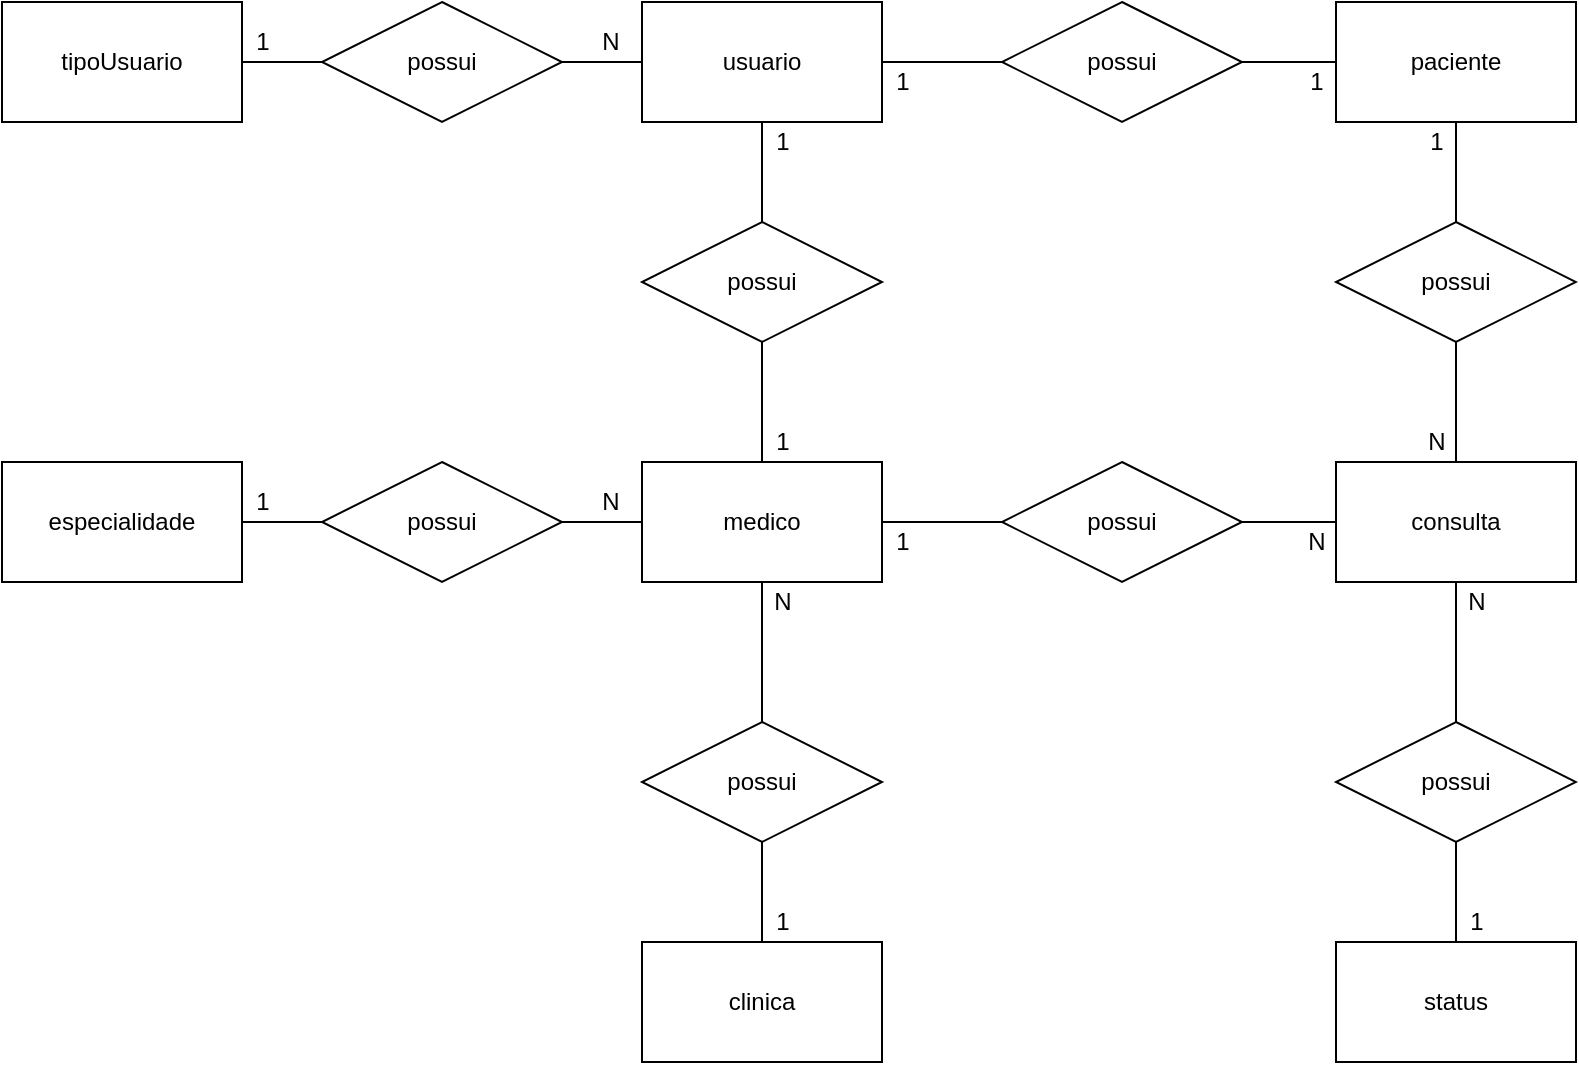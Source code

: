 <mxfile version="14.9.8" type="device" pages="2"><diagram id="Lxt0NjVx4PPxAQT_kS4Z" name="conceitual"><mxGraphModel dx="1360" dy="792" grid="1" gridSize="10" guides="1" tooltips="1" connect="1" arrows="1" fold="1" page="1" pageScale="1" pageWidth="827" pageHeight="1169" math="0" shadow="0"><root><mxCell id="0"/><mxCell id="1" parent="0"/><mxCell id="OwNdWW0qKteKwHHFeVN9-1" style="edgeStyle=orthogonalEdgeStyle;rounded=0;orthogonalLoop=1;jettySize=auto;html=1;endArrow=none;endFill=0;" parent="1" source="OwNdWW0qKteKwHHFeVN9-2" target="OwNdWW0qKteKwHHFeVN9-4" edge="1"><mxGeometry relative="1" as="geometry"/></mxCell><mxCell id="OwNdWW0qKteKwHHFeVN9-2" value="tipoUsuario" style="rounded=0;whiteSpace=wrap;html=1;" parent="1" vertex="1"><mxGeometry x="40" y="1050" width="120" height="60" as="geometry"/></mxCell><mxCell id="OwNdWW0qKteKwHHFeVN9-3" style="edgeStyle=orthogonalEdgeStyle;rounded=0;orthogonalLoop=1;jettySize=auto;html=1;endArrow=none;endFill=0;" parent="1" source="OwNdWW0qKteKwHHFeVN9-4" target="OwNdWW0qKteKwHHFeVN9-6" edge="1"><mxGeometry relative="1" as="geometry"/></mxCell><mxCell id="OwNdWW0qKteKwHHFeVN9-4" value="possui" style="shape=rhombus;perimeter=rhombusPerimeter;whiteSpace=wrap;html=1;align=center;" parent="1" vertex="1"><mxGeometry x="200" y="1050" width="120" height="60" as="geometry"/></mxCell><mxCell id="OwNdWW0qKteKwHHFeVN9-6" value="usuario" style="rounded=0;whiteSpace=wrap;html=1;" parent="1" vertex="1"><mxGeometry x="360" y="1050" width="120" height="60" as="geometry"/></mxCell><mxCell id="OwNdWW0qKteKwHHFeVN9-7" style="edgeStyle=orthogonalEdgeStyle;rounded=0;orthogonalLoop=1;jettySize=auto;html=1;endArrow=none;endFill=0;" parent="1" source="OwNdWW0qKteKwHHFeVN9-8" target="OwNdWW0qKteKwHHFeVN9-10" edge="1"><mxGeometry relative="1" as="geometry"/></mxCell><mxCell id="OwNdWW0qKteKwHHFeVN9-8" value="especialidade" style="rounded=0;whiteSpace=wrap;html=1;" parent="1" vertex="1"><mxGeometry x="40" y="1280" width="120" height="60" as="geometry"/></mxCell><mxCell id="OwNdWW0qKteKwHHFeVN9-9" style="edgeStyle=orthogonalEdgeStyle;rounded=0;orthogonalLoop=1;jettySize=auto;html=1;endArrow=none;endFill=0;" parent="1" source="OwNdWW0qKteKwHHFeVN9-10" target="OwNdWW0qKteKwHHFeVN9-13" edge="1"><mxGeometry relative="1" as="geometry"/></mxCell><mxCell id="OwNdWW0qKteKwHHFeVN9-10" value="possui" style="shape=rhombus;perimeter=rhombusPerimeter;whiteSpace=wrap;html=1;align=center;" parent="1" vertex="1"><mxGeometry x="200" y="1280" width="120" height="60" as="geometry"/></mxCell><mxCell id="OwNdWW0qKteKwHHFeVN9-11" style="edgeStyle=orthogonalEdgeStyle;rounded=0;orthogonalLoop=1;jettySize=auto;html=1;entryX=0.5;entryY=0;entryDx=0;entryDy=0;endArrow=none;endFill=0;exitX=0.5;exitY=1;exitDx=0;exitDy=0;" parent="1" source="OwNdWW0qKteKwHHFeVN9-13" target="OwNdWW0qKteKwHHFeVN9-20" edge="1"><mxGeometry relative="1" as="geometry"/></mxCell><mxCell id="OwNdWW0qKteKwHHFeVN9-13" value="medico" style="rounded=0;whiteSpace=wrap;html=1;" parent="1" vertex="1"><mxGeometry x="360" y="1280" width="120" height="60" as="geometry"/></mxCell><mxCell id="OwNdWW0qKteKwHHFeVN9-14" value="1" style="text;html=1;align=center;verticalAlign=middle;resizable=0;points=[];autosize=1;strokeColor=none;" parent="1" vertex="1"><mxGeometry x="160" y="1060" width="20" height="20" as="geometry"/></mxCell><mxCell id="OwNdWW0qKteKwHHFeVN9-15" value="N" style="text;html=1;align=center;verticalAlign=middle;resizable=0;points=[];autosize=1;strokeColor=none;" parent="1" vertex="1"><mxGeometry x="334" y="1060" width="20" height="20" as="geometry"/></mxCell><mxCell id="OwNdWW0qKteKwHHFeVN9-16" value="1" style="text;html=1;align=center;verticalAlign=middle;resizable=0;points=[];autosize=1;strokeColor=none;" parent="1" vertex="1"><mxGeometry x="160" y="1290" width="20" height="20" as="geometry"/></mxCell><mxCell id="OwNdWW0qKteKwHHFeVN9-17" value="N" style="text;html=1;align=center;verticalAlign=middle;resizable=0;points=[];autosize=1;strokeColor=none;" parent="1" vertex="1"><mxGeometry x="334" y="1290" width="20" height="20" as="geometry"/></mxCell><mxCell id="OwNdWW0qKteKwHHFeVN9-18" value="clinica" style="rounded=0;whiteSpace=wrap;html=1;" parent="1" vertex="1"><mxGeometry x="360" y="1520" width="120" height="60" as="geometry"/></mxCell><mxCell id="OwNdWW0qKteKwHHFeVN9-19" style="edgeStyle=orthogonalEdgeStyle;rounded=0;orthogonalLoop=1;jettySize=auto;html=1;endArrow=none;endFill=0;" parent="1" source="OwNdWW0qKteKwHHFeVN9-20" target="OwNdWW0qKteKwHHFeVN9-18" edge="1"><mxGeometry relative="1" as="geometry"/></mxCell><mxCell id="OwNdWW0qKteKwHHFeVN9-20" value="possui" style="shape=rhombus;perimeter=rhombusPerimeter;whiteSpace=wrap;html=1;align=center;" parent="1" vertex="1"><mxGeometry x="360" y="1410" width="120" height="60" as="geometry"/></mxCell><mxCell id="OwNdWW0qKteKwHHFeVN9-21" value="1" style="text;html=1;align=center;verticalAlign=middle;resizable=0;points=[];autosize=1;strokeColor=none;" parent="1" vertex="1"><mxGeometry x="420" y="1500" width="20" height="20" as="geometry"/></mxCell><mxCell id="OwNdWW0qKteKwHHFeVN9-22" value="N" style="text;html=1;align=center;verticalAlign=middle;resizable=0;points=[];autosize=1;strokeColor=none;" parent="1" vertex="1"><mxGeometry x="420" y="1340" width="20" height="20" as="geometry"/></mxCell><mxCell id="65DrY2SKDVw_7TaijNZf-21" style="edgeStyle=orthogonalEdgeStyle;rounded=0;orthogonalLoop=1;jettySize=auto;html=1;exitX=0.5;exitY=0;exitDx=0;exitDy=0;entryX=0.5;entryY=1;entryDx=0;entryDy=0;endArrow=none;endFill=0;" parent="1" source="OwNdWW0qKteKwHHFeVN9-25" target="65DrY2SKDVw_7TaijNZf-16" edge="1"><mxGeometry relative="1" as="geometry"/></mxCell><mxCell id="OwNdWW0qKteKwHHFeVN9-25" value="consulta" style="rounded=0;whiteSpace=wrap;html=1;" parent="1" vertex="1"><mxGeometry x="707" y="1280" width="120" height="60" as="geometry"/></mxCell><mxCell id="OwNdWW0qKteKwHHFeVN9-29" value="1" style="text;html=1;align=center;verticalAlign=middle;resizable=0;points=[];autosize=1;strokeColor=none;" parent="1" vertex="1"><mxGeometry x="480" y="1080" width="20" height="20" as="geometry"/></mxCell><mxCell id="OwNdWW0qKteKwHHFeVN9-30" value="N" style="text;html=1;align=center;verticalAlign=middle;resizable=0;points=[];autosize=1;strokeColor=none;" parent="1" vertex="1"><mxGeometry x="687" y="1310" width="20" height="20" as="geometry"/></mxCell><mxCell id="OwNdWW0qKteKwHHFeVN9-32" value="N" style="text;html=1;align=center;verticalAlign=middle;resizable=0;points=[];autosize=1;strokeColor=none;" parent="1" vertex="1"><mxGeometry x="767" y="1340" width="20" height="20" as="geometry"/></mxCell><mxCell id="OwNdWW0qKteKwHHFeVN9-33" value="status" style="rounded=0;whiteSpace=wrap;html=1;" parent="1" vertex="1"><mxGeometry x="707" y="1520" width="120" height="60" as="geometry"/></mxCell><mxCell id="65DrY2SKDVw_7TaijNZf-29" style="edgeStyle=orthogonalEdgeStyle;rounded=0;orthogonalLoop=1;jettySize=auto;html=1;exitX=0.5;exitY=0;exitDx=0;exitDy=0;endArrow=none;endFill=0;entryX=0.5;entryY=1;entryDx=0;entryDy=0;" parent="1" source="OwNdWW0qKteKwHHFeVN9-35" target="OwNdWW0qKteKwHHFeVN9-25" edge="1"><mxGeometry relative="1" as="geometry"><mxPoint x="877" y="1370" as="targetPoint"/></mxGeometry></mxCell><mxCell id="65DrY2SKDVw_7TaijNZf-30" style="edgeStyle=orthogonalEdgeStyle;rounded=0;orthogonalLoop=1;jettySize=auto;html=1;exitX=0.5;exitY=1;exitDx=0;exitDy=0;entryX=0.5;entryY=0;entryDx=0;entryDy=0;endArrow=none;endFill=0;" parent="1" source="OwNdWW0qKteKwHHFeVN9-35" target="OwNdWW0qKteKwHHFeVN9-33" edge="1"><mxGeometry relative="1" as="geometry"/></mxCell><mxCell id="OwNdWW0qKteKwHHFeVN9-35" value="possui" style="shape=rhombus;perimeter=rhombusPerimeter;whiteSpace=wrap;html=1;align=center;" parent="1" vertex="1"><mxGeometry x="707" y="1410" width="120" height="60" as="geometry"/></mxCell><mxCell id="OwNdWW0qKteKwHHFeVN9-37" value="1" style="text;html=1;align=center;verticalAlign=middle;resizable=0;points=[];autosize=1;strokeColor=none;" parent="1" vertex="1"><mxGeometry x="767" y="1500" width="20" height="20" as="geometry"/></mxCell><mxCell id="65DrY2SKDVw_7TaijNZf-2" style="edgeStyle=orthogonalEdgeStyle;rounded=0;orthogonalLoop=1;jettySize=auto;html=1;exitX=0.5;exitY=0;exitDx=0;exitDy=0;entryX=0.5;entryY=1;entryDx=0;entryDy=0;endArrow=none;endFill=0;" parent="1" source="65DrY2SKDVw_7TaijNZf-1" target="OwNdWW0qKteKwHHFeVN9-6" edge="1"><mxGeometry relative="1" as="geometry"/></mxCell><mxCell id="65DrY2SKDVw_7TaijNZf-3" style="edgeStyle=orthogonalEdgeStyle;rounded=0;orthogonalLoop=1;jettySize=auto;html=1;exitX=0.5;exitY=1;exitDx=0;exitDy=0;entryX=0.5;entryY=0;entryDx=0;entryDy=0;endArrow=none;endFill=0;" parent="1" source="65DrY2SKDVw_7TaijNZf-1" target="OwNdWW0qKteKwHHFeVN9-13" edge="1"><mxGeometry relative="1" as="geometry"/></mxCell><mxCell id="65DrY2SKDVw_7TaijNZf-1" value="possui" style="shape=rhombus;perimeter=rhombusPerimeter;whiteSpace=wrap;html=1;align=center;" parent="1" vertex="1"><mxGeometry x="360" y="1160" width="120" height="60" as="geometry"/></mxCell><mxCell id="65DrY2SKDVw_7TaijNZf-4" value="1" style="text;html=1;align=center;verticalAlign=middle;resizable=0;points=[];autosize=1;strokeColor=none;" parent="1" vertex="1"><mxGeometry x="420" y="1260" width="20" height="20" as="geometry"/></mxCell><mxCell id="65DrY2SKDVw_7TaijNZf-17" style="edgeStyle=orthogonalEdgeStyle;rounded=0;orthogonalLoop=1;jettySize=auto;html=1;exitX=0.5;exitY=1;exitDx=0;exitDy=0;entryX=0.5;entryY=0;entryDx=0;entryDy=0;endArrow=none;endFill=0;" parent="1" source="65DrY2SKDVw_7TaijNZf-5" target="65DrY2SKDVw_7TaijNZf-16" edge="1"><mxGeometry relative="1" as="geometry"/></mxCell><mxCell id="65DrY2SKDVw_7TaijNZf-5" value="paciente" style="rounded=0;whiteSpace=wrap;html=1;" parent="1" vertex="1"><mxGeometry x="707" y="1050" width="120" height="60" as="geometry"/></mxCell><mxCell id="65DrY2SKDVw_7TaijNZf-22" style="edgeStyle=orthogonalEdgeStyle;rounded=0;orthogonalLoop=1;jettySize=auto;html=1;exitX=1;exitY=0.5;exitDx=0;exitDy=0;entryX=0;entryY=0.5;entryDx=0;entryDy=0;endArrow=none;endFill=0;" parent="1" source="65DrY2SKDVw_7TaijNZf-8" target="65DrY2SKDVw_7TaijNZf-5" edge="1"><mxGeometry relative="1" as="geometry"><mxPoint x="677" y="1080" as="sourcePoint"/></mxGeometry></mxCell><mxCell id="65DrY2SKDVw_7TaijNZf-23" style="edgeStyle=orthogonalEdgeStyle;rounded=0;orthogonalLoop=1;jettySize=auto;html=1;exitX=0;exitY=0.5;exitDx=0;exitDy=0;entryX=1;entryY=0.5;entryDx=0;entryDy=0;endArrow=none;endFill=0;" parent="1" source="65DrY2SKDVw_7TaijNZf-8" target="OwNdWW0qKteKwHHFeVN9-6" edge="1"><mxGeometry relative="1" as="geometry"/></mxCell><mxCell id="65DrY2SKDVw_7TaijNZf-8" value="possui" style="shape=rhombus;perimeter=rhombusPerimeter;whiteSpace=wrap;html=1;align=center;" parent="1" vertex="1"><mxGeometry x="540" y="1050" width="120" height="60" as="geometry"/></mxCell><mxCell id="65DrY2SKDVw_7TaijNZf-14" style="edgeStyle=orthogonalEdgeStyle;rounded=0;orthogonalLoop=1;jettySize=auto;html=1;exitX=1;exitY=0.5;exitDx=0;exitDy=0;entryX=0;entryY=0.5;entryDx=0;entryDy=0;endArrow=none;endFill=0;" parent="1" source="65DrY2SKDVw_7TaijNZf-13" target="OwNdWW0qKteKwHHFeVN9-25" edge="1"><mxGeometry relative="1" as="geometry"/></mxCell><mxCell id="65DrY2SKDVw_7TaijNZf-15" style="edgeStyle=orthogonalEdgeStyle;rounded=0;orthogonalLoop=1;jettySize=auto;html=1;exitX=0;exitY=0.5;exitDx=0;exitDy=0;entryX=1;entryY=0.5;entryDx=0;entryDy=0;endArrow=none;endFill=0;" parent="1" source="65DrY2SKDVw_7TaijNZf-13" target="OwNdWW0qKteKwHHFeVN9-13" edge="1"><mxGeometry relative="1" as="geometry"/></mxCell><mxCell id="65DrY2SKDVw_7TaijNZf-13" value="possui" style="shape=rhombus;perimeter=rhombusPerimeter;whiteSpace=wrap;html=1;align=center;" parent="1" vertex="1"><mxGeometry x="540" y="1280" width="120" height="60" as="geometry"/></mxCell><mxCell id="65DrY2SKDVw_7TaijNZf-16" value="possui" style="shape=rhombus;perimeter=rhombusPerimeter;whiteSpace=wrap;html=1;align=center;" parent="1" vertex="1"><mxGeometry x="707" y="1160" width="120" height="60" as="geometry"/></mxCell><mxCell id="65DrY2SKDVw_7TaijNZf-20" value="1" style="text;html=1;align=center;verticalAlign=middle;resizable=0;points=[];autosize=1;strokeColor=none;" parent="1" vertex="1"><mxGeometry x="420" y="1110" width="20" height="20" as="geometry"/></mxCell><mxCell id="65DrY2SKDVw_7TaijNZf-25" value="1" style="text;html=1;align=center;verticalAlign=middle;resizable=0;points=[];autosize=1;strokeColor=none;" parent="1" vertex="1"><mxGeometry x="480" y="1310" width="20" height="20" as="geometry"/></mxCell><mxCell id="65DrY2SKDVw_7TaijNZf-26" value="1" style="text;html=1;align=center;verticalAlign=middle;resizable=0;points=[];autosize=1;strokeColor=none;" parent="1" vertex="1"><mxGeometry x="687" y="1080" width="20" height="20" as="geometry"/></mxCell><mxCell id="65DrY2SKDVw_7TaijNZf-27" value="1" style="text;html=1;align=center;verticalAlign=middle;resizable=0;points=[];autosize=1;strokeColor=none;" parent="1" vertex="1"><mxGeometry x="747" y="1110" width="20" height="20" as="geometry"/></mxCell><mxCell id="65DrY2SKDVw_7TaijNZf-28" value="N" style="text;html=1;align=center;verticalAlign=middle;resizable=0;points=[];autosize=1;strokeColor=none;" parent="1" vertex="1"><mxGeometry x="747" y="1260" width="20" height="20" as="geometry"/></mxCell></root></mxGraphModel></diagram><diagram id="423AJ-9ZqPnK5ItFMTNf" name="lógico"><mxGraphModel dx="1600" dy="932" grid="1" gridSize="10" guides="1" tooltips="1" connect="1" arrows="1" fold="1" page="1" pageScale="1" pageWidth="827" pageHeight="1169" math="0" shadow="0"><root><mxCell id="VZrXTaPaGVMz0OXlkZxb-0"/><mxCell id="VZrXTaPaGVMz0OXlkZxb-1" parent="VZrXTaPaGVMz0OXlkZxb-0"/><mxCell id="xFyvgb-0Ko9vymRWaTOT-13" value="tipoUsuario" style="shape=table;startSize=30;container=1;collapsible=1;childLayout=tableLayout;fixedRows=1;rowLines=0;fontStyle=1;align=center;resizeLast=1;fillColor=#6a00ff;strokeColor=#3700CC;fontColor=#ffffff;" parent="VZrXTaPaGVMz0OXlkZxb-1" vertex="1"><mxGeometry x="40" y="490" width="180" height="100" as="geometry"/></mxCell><mxCell id="xFyvgb-0Ko9vymRWaTOT-17" value="" style="shape=partialRectangle;collapsible=0;dropTarget=0;pointerEvents=0;fillColor=none;top=0;left=0;bottom=1;right=0;points=[[0,0.5],[1,0.5]];portConstraint=eastwest;" parent="xFyvgb-0Ko9vymRWaTOT-13" vertex="1"><mxGeometry y="30" width="180" height="30" as="geometry"/></mxCell><mxCell id="xFyvgb-0Ko9vymRWaTOT-18" value="PK" style="shape=partialRectangle;connectable=0;fillColor=#60a917;top=0;left=0;bottom=0;right=0;fontStyle=1;overflow=hidden;strokeColor=#2D7600;fontColor=#ffffff;" parent="xFyvgb-0Ko9vymRWaTOT-17" vertex="1"><mxGeometry width="60" height="30" as="geometry"/></mxCell><mxCell id="xFyvgb-0Ko9vymRWaTOT-19" value="idTipoUsuario" style="shape=partialRectangle;connectable=0;fillColor=none;top=0;left=0;bottom=0;right=0;align=left;spacingLeft=6;fontStyle=5;overflow=hidden;" parent="xFyvgb-0Ko9vymRWaTOT-17" vertex="1"><mxGeometry x="60" width="120" height="30" as="geometry"/></mxCell><mxCell id="xFyvgb-0Ko9vymRWaTOT-20" value="" style="shape=partialRectangle;collapsible=0;dropTarget=0;pointerEvents=0;fillColor=none;top=0;left=0;bottom=0;right=0;points=[[0,0.5],[1,0.5]];portConstraint=eastwest;" parent="xFyvgb-0Ko9vymRWaTOT-13" vertex="1"><mxGeometry y="60" width="180" height="30" as="geometry"/></mxCell><mxCell id="xFyvgb-0Ko9vymRWaTOT-21" value="" style="shape=partialRectangle;connectable=0;fillColor=none;top=0;left=0;bottom=0;right=0;editable=1;overflow=hidden;" parent="xFyvgb-0Ko9vymRWaTOT-20" vertex="1"><mxGeometry width="60" height="30" as="geometry"/></mxCell><mxCell id="xFyvgb-0Ko9vymRWaTOT-22" value="titulo" style="shape=partialRectangle;connectable=0;fillColor=none;top=0;left=0;bottom=0;right=0;align=left;spacingLeft=6;overflow=hidden;" parent="xFyvgb-0Ko9vymRWaTOT-20" vertex="1"><mxGeometry x="60" width="120" height="30" as="geometry"/></mxCell><mxCell id="edifwQnr1_wONcyW02Sf-0" value="usuario" style="shape=table;startSize=30;container=1;collapsible=1;childLayout=tableLayout;fixedRows=1;rowLines=0;fontStyle=1;align=center;resizeLast=1;fillColor=#d80073;strokeColor=#A50040;fontColor=#ffffff;" parent="VZrXTaPaGVMz0OXlkZxb-1" vertex="1"><mxGeometry x="290" y="490" width="180" height="190" as="geometry"/></mxCell><mxCell id="edifwQnr1_wONcyW02Sf-1" value="" style="shape=partialRectangle;collapsible=0;dropTarget=0;pointerEvents=0;fillColor=none;top=0;left=0;bottom=0;right=0;points=[[0,0.5],[1,0.5]];portConstraint=eastwest;" parent="edifwQnr1_wONcyW02Sf-0" vertex="1"><mxGeometry y="30" width="180" height="30" as="geometry"/></mxCell><mxCell id="edifwQnr1_wONcyW02Sf-2" value="PK" style="shape=partialRectangle;connectable=0;fillColor=#60a917;top=0;left=0;bottom=0;right=0;fontStyle=1;overflow=hidden;strokeColor=#2D7600;fontColor=#ffffff;" parent="edifwQnr1_wONcyW02Sf-1" vertex="1"><mxGeometry width="60" height="30" as="geometry"/></mxCell><mxCell id="edifwQnr1_wONcyW02Sf-3" value="idUsuario" style="shape=partialRectangle;connectable=0;fillColor=none;top=0;left=0;bottom=0;right=0;align=left;spacingLeft=6;fontStyle=5;overflow=hidden;" parent="edifwQnr1_wONcyW02Sf-1" vertex="1"><mxGeometry x="60" width="120" height="30" as="geometry"/></mxCell><mxCell id="edifwQnr1_wONcyW02Sf-7" value="" style="shape=partialRectangle;collapsible=0;dropTarget=0;pointerEvents=0;fillColor=none;top=0;left=0;bottom=1;right=0;points=[[0,0.5],[1,0.5]];portConstraint=eastwest;" parent="edifwQnr1_wONcyW02Sf-0" vertex="1"><mxGeometry y="60" width="180" height="30" as="geometry"/></mxCell><mxCell id="edifwQnr1_wONcyW02Sf-8" value="FK" style="shape=partialRectangle;connectable=0;fillColor=#f0a30a;top=0;left=0;bottom=0;right=0;fontStyle=1;overflow=hidden;strokeColor=#BD7000;fontColor=#000000;" parent="edifwQnr1_wONcyW02Sf-7" vertex="1"><mxGeometry width="60" height="30" as="geometry"/></mxCell><mxCell id="edifwQnr1_wONcyW02Sf-9" value="idTipoUsuario" style="shape=partialRectangle;connectable=0;fillColor=none;top=0;left=0;bottom=0;right=0;align=left;spacingLeft=6;fontStyle=5;overflow=hidden;" parent="edifwQnr1_wONcyW02Sf-7" vertex="1"><mxGeometry x="60" width="120" height="30" as="geometry"/></mxCell><mxCell id="edifwQnr1_wONcyW02Sf-10" value="" style="shape=partialRectangle;collapsible=0;dropTarget=0;pointerEvents=0;fillColor=none;top=0;left=0;bottom=0;right=0;points=[[0,0.5],[1,0.5]];portConstraint=eastwest;" parent="edifwQnr1_wONcyW02Sf-0" vertex="1"><mxGeometry y="90" width="180" height="30" as="geometry"/></mxCell><mxCell id="edifwQnr1_wONcyW02Sf-11" value="" style="shape=partialRectangle;connectable=0;fillColor=none;top=0;left=0;bottom=0;right=0;editable=1;overflow=hidden;" parent="edifwQnr1_wONcyW02Sf-10" vertex="1"><mxGeometry width="60" height="30" as="geometry"/></mxCell><mxCell id="edifwQnr1_wONcyW02Sf-12" value="nome" style="shape=partialRectangle;connectable=0;fillColor=none;top=0;left=0;bottom=0;right=0;align=left;spacingLeft=6;overflow=hidden;" parent="edifwQnr1_wONcyW02Sf-10" vertex="1"><mxGeometry x="60" width="120" height="30" as="geometry"/></mxCell><mxCell id="edifwQnr1_wONcyW02Sf-13" value="" style="shape=partialRectangle;collapsible=0;dropTarget=0;pointerEvents=0;fillColor=none;top=0;left=0;bottom=0;right=0;points=[[0,0.5],[1,0.5]];portConstraint=eastwest;" parent="edifwQnr1_wONcyW02Sf-0" vertex="1"><mxGeometry y="120" width="180" height="30" as="geometry"/></mxCell><mxCell id="edifwQnr1_wONcyW02Sf-14" value="" style="shape=partialRectangle;connectable=0;fillColor=none;top=0;left=0;bottom=0;right=0;editable=1;overflow=hidden;" parent="edifwQnr1_wONcyW02Sf-13" vertex="1"><mxGeometry width="60" height="30" as="geometry"/></mxCell><mxCell id="edifwQnr1_wONcyW02Sf-15" value="email" style="shape=partialRectangle;connectable=0;fillColor=none;top=0;left=0;bottom=0;right=0;align=left;spacingLeft=6;overflow=hidden;" parent="edifwQnr1_wONcyW02Sf-13" vertex="1"><mxGeometry x="60" width="120" height="30" as="geometry"/></mxCell><mxCell id="edifwQnr1_wONcyW02Sf-16" value="" style="shape=partialRectangle;collapsible=0;dropTarget=0;pointerEvents=0;fillColor=none;top=0;left=0;bottom=0;right=0;points=[[0,0.5],[1,0.5]];portConstraint=eastwest;" parent="edifwQnr1_wONcyW02Sf-0" vertex="1"><mxGeometry y="150" width="180" height="30" as="geometry"/></mxCell><mxCell id="edifwQnr1_wONcyW02Sf-17" value="" style="shape=partialRectangle;connectable=0;fillColor=none;top=0;left=0;bottom=0;right=0;editable=1;overflow=hidden;" parent="edifwQnr1_wONcyW02Sf-16" vertex="1"><mxGeometry width="60" height="30" as="geometry"/></mxCell><mxCell id="edifwQnr1_wONcyW02Sf-18" value="senha" style="shape=partialRectangle;connectable=0;fillColor=none;top=0;left=0;bottom=0;right=0;align=left;spacingLeft=6;overflow=hidden;" parent="edifwQnr1_wONcyW02Sf-16" vertex="1"><mxGeometry x="60" width="120" height="30" as="geometry"/></mxCell><mxCell id="edifwQnr1_wONcyW02Sf-22" value="especialidade" style="shape=table;startSize=30;container=1;collapsible=1;childLayout=tableLayout;fixedRows=1;rowLines=0;fontStyle=1;align=center;resizeLast=1;fillColor=#6a00ff;strokeColor=#3700CC;fontColor=#ffffff;" parent="VZrXTaPaGVMz0OXlkZxb-1" vertex="1"><mxGeometry x="290" y="40" width="180" height="100" as="geometry"/></mxCell><mxCell id="edifwQnr1_wONcyW02Sf-23" value="" style="shape=partialRectangle;collapsible=0;dropTarget=0;pointerEvents=0;fillColor=none;top=0;left=0;bottom=1;right=0;points=[[0,0.5],[1,0.5]];portConstraint=eastwest;" parent="edifwQnr1_wONcyW02Sf-22" vertex="1"><mxGeometry y="30" width="180" height="30" as="geometry"/></mxCell><mxCell id="edifwQnr1_wONcyW02Sf-24" value="PK" style="shape=partialRectangle;connectable=0;fillColor=#60a917;top=0;left=0;bottom=0;right=0;fontStyle=1;overflow=hidden;strokeColor=#2D7600;fontColor=#ffffff;" parent="edifwQnr1_wONcyW02Sf-23" vertex="1"><mxGeometry width="60" height="30" as="geometry"/></mxCell><mxCell id="edifwQnr1_wONcyW02Sf-25" value="idEspecialidade" style="shape=partialRectangle;connectable=0;fillColor=none;top=0;left=0;bottom=0;right=0;align=left;spacingLeft=6;fontStyle=5;overflow=hidden;" parent="edifwQnr1_wONcyW02Sf-23" vertex="1"><mxGeometry x="60" width="120" height="30" as="geometry"/></mxCell><mxCell id="edifwQnr1_wONcyW02Sf-26" value="" style="shape=partialRectangle;collapsible=0;dropTarget=0;pointerEvents=0;fillColor=none;top=0;left=0;bottom=0;right=0;points=[[0,0.5],[1,0.5]];portConstraint=eastwest;" parent="edifwQnr1_wONcyW02Sf-22" vertex="1"><mxGeometry y="60" width="180" height="30" as="geometry"/></mxCell><mxCell id="edifwQnr1_wONcyW02Sf-27" value="" style="shape=partialRectangle;connectable=0;fillColor=none;top=0;left=0;bottom=0;right=0;editable=1;overflow=hidden;" parent="edifwQnr1_wONcyW02Sf-26" vertex="1"><mxGeometry width="60" height="30" as="geometry"/></mxCell><mxCell id="edifwQnr1_wONcyW02Sf-28" value="nome" style="shape=partialRectangle;connectable=0;fillColor=none;top=0;left=0;bottom=0;right=0;align=left;spacingLeft=6;overflow=hidden;" parent="edifwQnr1_wONcyW02Sf-26" vertex="1"><mxGeometry x="60" width="120" height="30" as="geometry"/></mxCell><mxCell id="edifwQnr1_wONcyW02Sf-29" value="clinica" style="shape=table;startSize=30;container=1;collapsible=1;childLayout=tableLayout;fixedRows=1;rowLines=0;fontStyle=1;align=center;resizeLast=1;fillColor=#6a00ff;strokeColor=#3700CC;fontColor=#ffffff;" parent="VZrXTaPaGVMz0OXlkZxb-1" vertex="1"><mxGeometry x="290" y="215" width="180" height="220" as="geometry"/></mxCell><mxCell id="edifwQnr1_wONcyW02Sf-30" value="" style="shape=partialRectangle;collapsible=0;dropTarget=0;pointerEvents=0;fillColor=none;top=0;left=0;bottom=1;right=0;points=[[0,0.5],[1,0.5]];portConstraint=eastwest;" parent="edifwQnr1_wONcyW02Sf-29" vertex="1"><mxGeometry y="30" width="180" height="30" as="geometry"/></mxCell><mxCell id="edifwQnr1_wONcyW02Sf-31" value="PK" style="shape=partialRectangle;connectable=0;fillColor=#60a917;top=0;left=0;bottom=0;right=0;fontStyle=1;overflow=hidden;strokeColor=#2D7600;fontColor=#ffffff;" parent="edifwQnr1_wONcyW02Sf-30" vertex="1"><mxGeometry width="60" height="30" as="geometry"/></mxCell><mxCell id="edifwQnr1_wONcyW02Sf-32" value="idClinica" style="shape=partialRectangle;connectable=0;fillColor=none;top=0;left=0;bottom=0;right=0;align=left;spacingLeft=6;fontStyle=5;overflow=hidden;" parent="edifwQnr1_wONcyW02Sf-30" vertex="1"><mxGeometry x="60" width="120" height="30" as="geometry"/></mxCell><mxCell id="edifwQnr1_wONcyW02Sf-33" value="" style="shape=partialRectangle;collapsible=0;dropTarget=0;pointerEvents=0;fillColor=none;top=0;left=0;bottom=0;right=0;points=[[0,0.5],[1,0.5]];portConstraint=eastwest;" parent="edifwQnr1_wONcyW02Sf-29" vertex="1"><mxGeometry y="60" width="180" height="30" as="geometry"/></mxCell><mxCell id="edifwQnr1_wONcyW02Sf-34" value="" style="shape=partialRectangle;connectable=0;fillColor=none;top=0;left=0;bottom=0;right=0;editable=1;overflow=hidden;" parent="edifwQnr1_wONcyW02Sf-33" vertex="1"><mxGeometry width="60" height="30" as="geometry"/></mxCell><mxCell id="edifwQnr1_wONcyW02Sf-35" value="nomeFantasia" style="shape=partialRectangle;connectable=0;fillColor=none;top=0;left=0;bottom=0;right=0;align=left;spacingLeft=6;overflow=hidden;" parent="edifwQnr1_wONcyW02Sf-33" vertex="1"><mxGeometry x="60" width="120" height="30" as="geometry"/></mxCell><mxCell id="To58ahMZVCn-xA5OfOb6-0" value="" style="shape=partialRectangle;collapsible=0;dropTarget=0;pointerEvents=0;fillColor=none;top=0;left=0;bottom=0;right=0;points=[[0,0.5],[1,0.5]];portConstraint=eastwest;" vertex="1" parent="edifwQnr1_wONcyW02Sf-29"><mxGeometry y="90" width="180" height="30" as="geometry"/></mxCell><mxCell id="To58ahMZVCn-xA5OfOb6-1" value="" style="shape=partialRectangle;connectable=0;fillColor=none;top=0;left=0;bottom=0;right=0;editable=1;overflow=hidden;" vertex="1" parent="To58ahMZVCn-xA5OfOb6-0"><mxGeometry width="60" height="30" as="geometry"/></mxCell><mxCell id="To58ahMZVCn-xA5OfOb6-2" value="cnpj" style="shape=partialRectangle;connectable=0;fillColor=none;top=0;left=0;bottom=0;right=0;align=left;spacingLeft=6;overflow=hidden;" vertex="1" parent="To58ahMZVCn-xA5OfOb6-0"><mxGeometry x="60" width="120" height="30" as="geometry"/></mxCell><mxCell id="edifwQnr1_wONcyW02Sf-36" value="" style="shape=partialRectangle;collapsible=0;dropTarget=0;pointerEvents=0;fillColor=none;top=0;left=0;bottom=0;right=0;points=[[0,0.5],[1,0.5]];portConstraint=eastwest;" parent="edifwQnr1_wONcyW02Sf-29" vertex="1"><mxGeometry y="120" width="180" height="30" as="geometry"/></mxCell><mxCell id="edifwQnr1_wONcyW02Sf-37" value="" style="shape=partialRectangle;connectable=0;fillColor=none;top=0;left=0;bottom=0;right=0;editable=1;overflow=hidden;" parent="edifwQnr1_wONcyW02Sf-36" vertex="1"><mxGeometry width="60" height="30" as="geometry"/></mxCell><mxCell id="edifwQnr1_wONcyW02Sf-38" value="razaoSocial" style="shape=partialRectangle;connectable=0;fillColor=none;top=0;left=0;bottom=0;right=0;align=left;spacingLeft=6;overflow=hidden;" parent="edifwQnr1_wONcyW02Sf-36" vertex="1"><mxGeometry x="60" width="120" height="30" as="geometry"/></mxCell><mxCell id="edifwQnr1_wONcyW02Sf-39" value="" style="shape=partialRectangle;collapsible=0;dropTarget=0;pointerEvents=0;fillColor=none;top=0;left=0;bottom=0;right=0;points=[[0,0.5],[1,0.5]];portConstraint=eastwest;" parent="edifwQnr1_wONcyW02Sf-29" vertex="1"><mxGeometry y="150" width="180" height="30" as="geometry"/></mxCell><mxCell id="edifwQnr1_wONcyW02Sf-40" value="" style="shape=partialRectangle;connectable=0;fillColor=none;top=0;left=0;bottom=0;right=0;editable=1;overflow=hidden;" parent="edifwQnr1_wONcyW02Sf-39" vertex="1"><mxGeometry width="60" height="30" as="geometry"/></mxCell><mxCell id="edifwQnr1_wONcyW02Sf-41" value="endereco" style="shape=partialRectangle;connectable=0;fillColor=none;top=0;left=0;bottom=0;right=0;align=left;spacingLeft=6;overflow=hidden;" parent="edifwQnr1_wONcyW02Sf-39" vertex="1"><mxGeometry x="60" width="120" height="30" as="geometry"/></mxCell><mxCell id="edifwQnr1_wONcyW02Sf-42" value="" style="shape=partialRectangle;collapsible=0;dropTarget=0;pointerEvents=0;fillColor=none;top=0;left=0;bottom=0;right=0;points=[[0,0.5],[1,0.5]];portConstraint=eastwest;" parent="edifwQnr1_wONcyW02Sf-29" vertex="1"><mxGeometry y="180" width="180" height="30" as="geometry"/></mxCell><mxCell id="edifwQnr1_wONcyW02Sf-43" value="" style="shape=partialRectangle;connectable=0;fillColor=none;top=0;left=0;bottom=0;right=0;editable=1;overflow=hidden;" parent="edifwQnr1_wONcyW02Sf-42" vertex="1"><mxGeometry width="60" height="30" as="geometry"/></mxCell><mxCell id="edifwQnr1_wONcyW02Sf-44" value="telefone" style="shape=partialRectangle;connectable=0;fillColor=none;top=0;left=0;bottom=0;right=0;align=left;spacingLeft=6;overflow=hidden;" parent="edifwQnr1_wONcyW02Sf-42" vertex="1"><mxGeometry x="60" width="120" height="30" as="geometry"/></mxCell><mxCell id="edifwQnr1_wONcyW02Sf-51" value="status" style="shape=table;startSize=30;container=1;collapsible=1;childLayout=tableLayout;fixedRows=1;rowLines=0;fontStyle=1;align=center;resizeLast=1;fillColor=#6a00ff;strokeColor=#3700CC;fontColor=#ffffff;" parent="VZrXTaPaGVMz0OXlkZxb-1" vertex="1"><mxGeometry x="850" y="490" width="180" height="100" as="geometry"/></mxCell><mxCell id="edifwQnr1_wONcyW02Sf-52" value="" style="shape=partialRectangle;collapsible=0;dropTarget=0;pointerEvents=0;fillColor=none;top=0;left=0;bottom=1;right=0;points=[[0,0.5],[1,0.5]];portConstraint=eastwest;" parent="edifwQnr1_wONcyW02Sf-51" vertex="1"><mxGeometry y="30" width="180" height="30" as="geometry"/></mxCell><mxCell id="edifwQnr1_wONcyW02Sf-53" value="PK" style="shape=partialRectangle;connectable=0;fillColor=#60a917;top=0;left=0;bottom=0;right=0;fontStyle=1;overflow=hidden;strokeColor=#2D7600;fontColor=#ffffff;" parent="edifwQnr1_wONcyW02Sf-52" vertex="1"><mxGeometry width="60" height="30" as="geometry"/></mxCell><mxCell id="edifwQnr1_wONcyW02Sf-54" value="idStatus" style="shape=partialRectangle;connectable=0;fillColor=none;top=0;left=0;bottom=0;right=0;align=left;spacingLeft=6;fontStyle=5;overflow=hidden;" parent="edifwQnr1_wONcyW02Sf-52" vertex="1"><mxGeometry x="60" width="120" height="30" as="geometry"/></mxCell><mxCell id="edifwQnr1_wONcyW02Sf-55" value="" style="shape=partialRectangle;collapsible=0;dropTarget=0;pointerEvents=0;fillColor=none;top=0;left=0;bottom=0;right=0;points=[[0,0.5],[1,0.5]];portConstraint=eastwest;" parent="edifwQnr1_wONcyW02Sf-51" vertex="1"><mxGeometry y="60" width="180" height="30" as="geometry"/></mxCell><mxCell id="edifwQnr1_wONcyW02Sf-56" value="" style="shape=partialRectangle;connectable=0;fillColor=none;top=0;left=0;bottom=0;right=0;editable=1;overflow=hidden;" parent="edifwQnr1_wONcyW02Sf-55" vertex="1"><mxGeometry width="60" height="30" as="geometry"/></mxCell><mxCell id="edifwQnr1_wONcyW02Sf-57" value="titulo" style="shape=partialRectangle;connectable=0;fillColor=none;top=0;left=0;bottom=0;right=0;align=left;spacingLeft=6;overflow=hidden;" parent="edifwQnr1_wONcyW02Sf-55" vertex="1"><mxGeometry x="60" width="120" height="30" as="geometry"/></mxCell><mxCell id="edifwQnr1_wONcyW02Sf-58" value="consulta" style="shape=table;startSize=40;container=1;collapsible=1;childLayout=tableLayout;fixedRows=1;rowLines=0;fontStyle=1;align=center;resizeLast=1;fillColor=#1ba1e2;strokeColor=#006EAF;fontColor=#ffffff;" parent="VZrXTaPaGVMz0OXlkZxb-1" vertex="1"><mxGeometry x="850" y="200" width="180" height="220" as="geometry"/></mxCell><mxCell id="edifwQnr1_wONcyW02Sf-59" value="" style="shape=partialRectangle;collapsible=0;dropTarget=0;pointerEvents=0;fillColor=none;top=0;left=0;bottom=0;right=0;points=[[0,0.5],[1,0.5]];portConstraint=eastwest;" parent="edifwQnr1_wONcyW02Sf-58" vertex="1"><mxGeometry y="40" width="180" height="30" as="geometry"/></mxCell><mxCell id="edifwQnr1_wONcyW02Sf-60" value="PK" style="shape=partialRectangle;connectable=0;fillColor=#60a917;top=0;left=0;bottom=0;right=0;fontStyle=1;overflow=hidden;strokeColor=#2D7600;fontColor=#ffffff;" parent="edifwQnr1_wONcyW02Sf-59" vertex="1"><mxGeometry width="60" height="30" as="geometry"/></mxCell><mxCell id="edifwQnr1_wONcyW02Sf-61" value="idConsulta" style="shape=partialRectangle;connectable=0;fillColor=none;top=0;left=0;bottom=0;right=0;align=left;spacingLeft=6;fontStyle=5;overflow=hidden;" parent="edifwQnr1_wONcyW02Sf-59" vertex="1"><mxGeometry x="60" width="120" height="30" as="geometry"/></mxCell><mxCell id="edifwQnr1_wONcyW02Sf-62" value="" style="shape=partialRectangle;collapsible=0;dropTarget=0;pointerEvents=0;fillColor=none;top=0;left=0;bottom=0;right=0;points=[[0,0.5],[1,0.5]];portConstraint=eastwest;" parent="edifwQnr1_wONcyW02Sf-58" vertex="1"><mxGeometry y="70" width="180" height="30" as="geometry"/></mxCell><mxCell id="edifwQnr1_wONcyW02Sf-63" value="FK" style="shape=partialRectangle;connectable=0;fillColor=#f0a30a;top=0;left=0;bottom=0;right=0;fontStyle=1;overflow=hidden;strokeColor=#BD7000;fontColor=#000000;" parent="edifwQnr1_wONcyW02Sf-62" vertex="1"><mxGeometry width="60" height="30" as="geometry"/></mxCell><mxCell id="edifwQnr1_wONcyW02Sf-64" value="idMedico" style="shape=partialRectangle;connectable=0;fillColor=none;top=0;left=0;bottom=0;right=0;align=left;spacingLeft=6;fontStyle=5;overflow=hidden;" parent="edifwQnr1_wONcyW02Sf-62" vertex="1"><mxGeometry x="60" width="120" height="30" as="geometry"/></mxCell><mxCell id="edifwQnr1_wONcyW02Sf-166" value="" style="shape=partialRectangle;collapsible=0;dropTarget=0;pointerEvents=0;fillColor=none;top=0;left=0;bottom=0;right=0;points=[[0,0.5],[1,0.5]];portConstraint=eastwest;" parent="edifwQnr1_wONcyW02Sf-58" vertex="1"><mxGeometry y="100" width="180" height="30" as="geometry"/></mxCell><mxCell id="edifwQnr1_wONcyW02Sf-167" value="FK" style="shape=partialRectangle;connectable=0;fillColor=#f0a30a;top=0;left=0;bottom=0;right=0;fontStyle=1;overflow=hidden;strokeColor=#BD7000;fontColor=#000000;" parent="edifwQnr1_wONcyW02Sf-166" vertex="1"><mxGeometry width="60" height="30" as="geometry"/></mxCell><mxCell id="edifwQnr1_wONcyW02Sf-168" value="idPaciente" style="shape=partialRectangle;connectable=0;fillColor=none;top=0;left=0;bottom=0;right=0;align=left;spacingLeft=6;fontStyle=5;overflow=hidden;" parent="edifwQnr1_wONcyW02Sf-166" vertex="1"><mxGeometry x="60" width="120" height="30" as="geometry"/></mxCell><mxCell id="edifwQnr1_wONcyW02Sf-65" value="" style="shape=partialRectangle;collapsible=0;dropTarget=0;pointerEvents=0;fillColor=none;top=0;left=0;bottom=1;right=0;points=[[0,0.5],[1,0.5]];portConstraint=eastwest;" parent="edifwQnr1_wONcyW02Sf-58" vertex="1"><mxGeometry y="130" width="180" height="30" as="geometry"/></mxCell><mxCell id="edifwQnr1_wONcyW02Sf-66" value="FK" style="shape=partialRectangle;connectable=0;fillColor=#f0a30a;top=0;left=0;bottom=0;right=0;fontStyle=1;overflow=hidden;strokeColor=#BD7000;fontColor=#000000;" parent="edifwQnr1_wONcyW02Sf-65" vertex="1"><mxGeometry width="60" height="30" as="geometry"/></mxCell><mxCell id="edifwQnr1_wONcyW02Sf-67" value="idStatus" style="shape=partialRectangle;connectable=0;fillColor=none;top=0;left=0;bottom=0;right=0;align=left;spacingLeft=6;fontStyle=5;overflow=hidden;" parent="edifwQnr1_wONcyW02Sf-65" vertex="1"><mxGeometry x="60" width="120" height="30" as="geometry"/></mxCell><mxCell id="edifwQnr1_wONcyW02Sf-68" value="" style="shape=partialRectangle;collapsible=0;dropTarget=0;pointerEvents=0;fillColor=none;top=0;left=0;bottom=0;right=0;points=[[0,0.5],[1,0.5]];portConstraint=eastwest;" parent="edifwQnr1_wONcyW02Sf-58" vertex="1"><mxGeometry y="160" width="180" height="30" as="geometry"/></mxCell><mxCell id="edifwQnr1_wONcyW02Sf-69" value="" style="shape=partialRectangle;connectable=0;fillColor=none;top=0;left=0;bottom=0;right=0;editable=1;overflow=hidden;" parent="edifwQnr1_wONcyW02Sf-68" vertex="1"><mxGeometry width="60" height="30" as="geometry"/></mxCell><mxCell id="edifwQnr1_wONcyW02Sf-70" value="dataHorario" style="shape=partialRectangle;connectable=0;fillColor=none;top=0;left=0;bottom=0;right=0;align=left;spacingLeft=6;overflow=hidden;" parent="edifwQnr1_wONcyW02Sf-68" vertex="1"><mxGeometry x="60" width="120" height="30" as="geometry"/></mxCell><mxCell id="edifwQnr1_wONcyW02Sf-71" value="" style="shape=partialRectangle;collapsible=0;dropTarget=0;pointerEvents=0;fillColor=none;top=0;left=0;bottom=0;right=0;points=[[0,0.5],[1,0.5]];portConstraint=eastwest;" parent="edifwQnr1_wONcyW02Sf-58" vertex="1"><mxGeometry y="190" width="180" height="30" as="geometry"/></mxCell><mxCell id="edifwQnr1_wONcyW02Sf-72" value="" style="shape=partialRectangle;connectable=0;fillColor=none;top=0;left=0;bottom=0;right=0;editable=1;overflow=hidden;" parent="edifwQnr1_wONcyW02Sf-71" vertex="1"><mxGeometry width="60" height="30" as="geometry"/></mxCell><mxCell id="edifwQnr1_wONcyW02Sf-73" value="resumo" style="shape=partialRectangle;connectable=0;fillColor=none;top=0;left=0;bottom=0;right=0;align=left;spacingLeft=6;overflow=hidden;" parent="edifwQnr1_wONcyW02Sf-71" vertex="1"><mxGeometry x="60" width="120" height="30" as="geometry"/></mxCell><mxCell id="edifwQnr1_wONcyW02Sf-81" value="paciente" style="shape=table;startSize=30;container=1;collapsible=1;childLayout=tableLayout;fixedRows=1;rowLines=0;fontStyle=1;align=center;resizeLast=1;fillColor=#d80073;strokeColor=#A50040;fontColor=#ffffff;" parent="VZrXTaPaGVMz0OXlkZxb-1" vertex="1"><mxGeometry x="570" y="490" width="180" height="340" as="geometry"/></mxCell><mxCell id="edifwQnr1_wONcyW02Sf-82" value="" style="shape=partialRectangle;collapsible=0;dropTarget=0;pointerEvents=0;fillColor=none;top=0;left=0;bottom=0;right=0;points=[[0,0.5],[1,0.5]];portConstraint=eastwest;" parent="edifwQnr1_wONcyW02Sf-81" vertex="1"><mxGeometry y="30" width="180" height="30" as="geometry"/></mxCell><mxCell id="edifwQnr1_wONcyW02Sf-83" value="PK" style="shape=partialRectangle;connectable=0;fillColor=#60a917;top=0;left=0;bottom=0;right=0;fontStyle=1;overflow=hidden;strokeColor=#2D7600;fontColor=#ffffff;" parent="edifwQnr1_wONcyW02Sf-82" vertex="1"><mxGeometry width="60" height="30" as="geometry"/></mxCell><mxCell id="edifwQnr1_wONcyW02Sf-84" value="idPaciente" style="shape=partialRectangle;connectable=0;fillColor=none;top=0;left=0;bottom=0;right=0;align=left;spacingLeft=6;fontStyle=5;overflow=hidden;" parent="edifwQnr1_wONcyW02Sf-82" vertex="1"><mxGeometry x="60" width="120" height="30" as="geometry"/></mxCell><mxCell id="edifwQnr1_wONcyW02Sf-85" value="" style="shape=partialRectangle;collapsible=0;dropTarget=0;pointerEvents=0;fillColor=none;top=0;left=0;bottom=1;right=0;points=[[0,0.5],[1,0.5]];portConstraint=eastwest;" parent="edifwQnr1_wONcyW02Sf-81" vertex="1"><mxGeometry y="60" width="180" height="30" as="geometry"/></mxCell><mxCell id="edifwQnr1_wONcyW02Sf-86" value="FK" style="shape=partialRectangle;connectable=0;fillColor=#f0a30a;top=0;left=0;bottom=0;right=0;fontStyle=1;overflow=hidden;strokeColor=#BD7000;fontColor=#000000;" parent="edifwQnr1_wONcyW02Sf-85" vertex="1"><mxGeometry width="60" height="30" as="geometry"/></mxCell><mxCell id="edifwQnr1_wONcyW02Sf-87" value="idUsuario" style="shape=partialRectangle;connectable=0;fillColor=none;top=0;left=0;bottom=0;right=0;align=left;spacingLeft=6;fontStyle=5;overflow=hidden;" parent="edifwQnr1_wONcyW02Sf-85" vertex="1"><mxGeometry x="60" width="120" height="30" as="geometry"/></mxCell><mxCell id="edifwQnr1_wONcyW02Sf-88" value="" style="shape=partialRectangle;collapsible=0;dropTarget=0;pointerEvents=0;fillColor=none;top=0;left=0;bottom=0;right=0;points=[[0,0.5],[1,0.5]];portConstraint=eastwest;" parent="edifwQnr1_wONcyW02Sf-81" vertex="1"><mxGeometry y="90" width="180" height="30" as="geometry"/></mxCell><mxCell id="edifwQnr1_wONcyW02Sf-89" value="" style="shape=partialRectangle;connectable=0;fillColor=none;top=0;left=0;bottom=0;right=0;editable=1;overflow=hidden;" parent="edifwQnr1_wONcyW02Sf-88" vertex="1"><mxGeometry width="60" height="30" as="geometry"/></mxCell><mxCell id="edifwQnr1_wONcyW02Sf-90" value="nomeCompleto" style="shape=partialRectangle;connectable=0;fillColor=none;top=0;left=0;bottom=0;right=0;align=left;spacingLeft=6;overflow=hidden;" parent="edifwQnr1_wONcyW02Sf-88" vertex="1"><mxGeometry x="60" width="120" height="30" as="geometry"/></mxCell><mxCell id="edifwQnr1_wONcyW02Sf-100" value="" style="shape=partialRectangle;collapsible=0;dropTarget=0;pointerEvents=0;fillColor=none;top=0;left=0;bottom=0;right=0;points=[[0,0.5],[1,0.5]];portConstraint=eastwest;" parent="edifwQnr1_wONcyW02Sf-81" vertex="1"><mxGeometry y="120" width="180" height="30" as="geometry"/></mxCell><mxCell id="edifwQnr1_wONcyW02Sf-101" value="" style="shape=partialRectangle;connectable=0;fillColor=none;top=0;left=0;bottom=0;right=0;editable=1;overflow=hidden;" parent="edifwQnr1_wONcyW02Sf-100" vertex="1"><mxGeometry width="60" height="30" as="geometry"/></mxCell><mxCell id="edifwQnr1_wONcyW02Sf-102" value="dataNascimento" style="shape=partialRectangle;connectable=0;fillColor=none;top=0;left=0;bottom=0;right=0;align=left;spacingLeft=6;overflow=hidden;" parent="edifwQnr1_wONcyW02Sf-100" vertex="1"><mxGeometry x="60" width="120" height="30" as="geometry"/></mxCell><mxCell id="edifwQnr1_wONcyW02Sf-91" value="" style="shape=partialRectangle;collapsible=0;dropTarget=0;pointerEvents=0;fillColor=none;top=0;left=0;bottom=0;right=0;points=[[0,0.5],[1,0.5]];portConstraint=eastwest;" parent="edifwQnr1_wONcyW02Sf-81" vertex="1"><mxGeometry y="150" width="180" height="30" as="geometry"/></mxCell><mxCell id="edifwQnr1_wONcyW02Sf-92" value="" style="shape=partialRectangle;connectable=0;fillColor=none;top=0;left=0;bottom=0;right=0;editable=1;overflow=hidden;" parent="edifwQnr1_wONcyW02Sf-91" vertex="1"><mxGeometry width="60" height="30" as="geometry"/></mxCell><mxCell id="edifwQnr1_wONcyW02Sf-93" value="rg" style="shape=partialRectangle;connectable=0;fillColor=none;top=0;left=0;bottom=0;right=0;align=left;spacingLeft=6;overflow=hidden;" parent="edifwQnr1_wONcyW02Sf-91" vertex="1"><mxGeometry x="60" width="120" height="30" as="geometry"/></mxCell><mxCell id="edifwQnr1_wONcyW02Sf-94" value="" style="shape=partialRectangle;collapsible=0;dropTarget=0;pointerEvents=0;fillColor=none;top=0;left=0;bottom=0;right=0;points=[[0,0.5],[1,0.5]];portConstraint=eastwest;" parent="edifwQnr1_wONcyW02Sf-81" vertex="1"><mxGeometry y="180" width="180" height="30" as="geometry"/></mxCell><mxCell id="edifwQnr1_wONcyW02Sf-95" value="" style="shape=partialRectangle;connectable=0;fillColor=none;top=0;left=0;bottom=0;right=0;editable=1;overflow=hidden;" parent="edifwQnr1_wONcyW02Sf-94" vertex="1"><mxGeometry width="60" height="30" as="geometry"/></mxCell><mxCell id="edifwQnr1_wONcyW02Sf-96" value="cpf" style="shape=partialRectangle;connectable=0;fillColor=none;top=0;left=0;bottom=0;right=0;align=left;spacingLeft=6;overflow=hidden;" parent="edifwQnr1_wONcyW02Sf-94" vertex="1"><mxGeometry x="60" width="120" height="30" as="geometry"/></mxCell><mxCell id="edifwQnr1_wONcyW02Sf-97" value="" style="shape=partialRectangle;collapsible=0;dropTarget=0;pointerEvents=0;fillColor=none;top=0;left=0;bottom=0;right=0;points=[[0,0.5],[1,0.5]];portConstraint=eastwest;" parent="edifwQnr1_wONcyW02Sf-81" vertex="1"><mxGeometry y="210" width="180" height="30" as="geometry"/></mxCell><mxCell id="edifwQnr1_wONcyW02Sf-98" value="" style="shape=partialRectangle;connectable=0;fillColor=none;top=0;left=0;bottom=0;right=0;editable=1;overflow=hidden;" parent="edifwQnr1_wONcyW02Sf-97" vertex="1"><mxGeometry width="60" height="30" as="geometry"/></mxCell><mxCell id="edifwQnr1_wONcyW02Sf-99" value="endereco" style="shape=partialRectangle;connectable=0;fillColor=none;top=0;left=0;bottom=0;right=0;align=left;spacingLeft=6;overflow=hidden;" parent="edifwQnr1_wONcyW02Sf-97" vertex="1"><mxGeometry x="60" width="120" height="30" as="geometry"/></mxCell><mxCell id="edifwQnr1_wONcyW02Sf-103" value="" style="shape=partialRectangle;collapsible=0;dropTarget=0;pointerEvents=0;fillColor=none;top=0;left=0;bottom=0;right=0;points=[[0,0.5],[1,0.5]];portConstraint=eastwest;" parent="edifwQnr1_wONcyW02Sf-81" vertex="1"><mxGeometry y="240" width="180" height="30" as="geometry"/></mxCell><mxCell id="edifwQnr1_wONcyW02Sf-104" value="" style="shape=partialRectangle;connectable=0;fillColor=none;top=0;left=0;bottom=0;right=0;editable=1;overflow=hidden;" parent="edifwQnr1_wONcyW02Sf-103" vertex="1"><mxGeometry width="60" height="30" as="geometry"/></mxCell><mxCell id="edifwQnr1_wONcyW02Sf-105" value="telefone" style="shape=partialRectangle;connectable=0;fillColor=none;top=0;left=0;bottom=0;right=0;align=left;spacingLeft=6;overflow=hidden;" parent="edifwQnr1_wONcyW02Sf-103" vertex="1"><mxGeometry x="60" width="120" height="30" as="geometry"/></mxCell><mxCell id="edifwQnr1_wONcyW02Sf-106" value="" style="shape=partialRectangle;collapsible=0;dropTarget=0;pointerEvents=0;fillColor=none;top=0;left=0;bottom=0;right=0;points=[[0,0.5],[1,0.5]];portConstraint=eastwest;" parent="edifwQnr1_wONcyW02Sf-81" vertex="1"><mxGeometry y="270" width="180" height="30" as="geometry"/></mxCell><mxCell id="edifwQnr1_wONcyW02Sf-107" value="" style="shape=partialRectangle;connectable=0;fillColor=none;top=0;left=0;bottom=0;right=0;editable=1;overflow=hidden;" parent="edifwQnr1_wONcyW02Sf-106" vertex="1"><mxGeometry width="60" height="30" as="geometry"/></mxCell><mxCell id="edifwQnr1_wONcyW02Sf-108" value="email" style="shape=partialRectangle;connectable=0;fillColor=none;top=0;left=0;bottom=0;right=0;align=left;spacingLeft=6;overflow=hidden;" parent="edifwQnr1_wONcyW02Sf-106" vertex="1"><mxGeometry x="60" width="120" height="30" as="geometry"/></mxCell><mxCell id="edifwQnr1_wONcyW02Sf-109" value="" style="shape=partialRectangle;collapsible=0;dropTarget=0;pointerEvents=0;fillColor=none;top=0;left=0;bottom=0;right=0;points=[[0,0.5],[1,0.5]];portConstraint=eastwest;" parent="edifwQnr1_wONcyW02Sf-81" vertex="1"><mxGeometry y="300" width="180" height="30" as="geometry"/></mxCell><mxCell id="edifwQnr1_wONcyW02Sf-110" value="" style="shape=partialRectangle;connectable=0;fillColor=none;top=0;left=0;bottom=0;right=0;editable=1;overflow=hidden;" parent="edifwQnr1_wONcyW02Sf-109" vertex="1"><mxGeometry width="60" height="30" as="geometry"/></mxCell><mxCell id="edifwQnr1_wONcyW02Sf-111" value="senha" style="shape=partialRectangle;connectable=0;fillColor=none;top=0;left=0;bottom=0;right=0;align=left;spacingLeft=6;overflow=hidden;" parent="edifwQnr1_wONcyW02Sf-109" vertex="1"><mxGeometry x="60" width="120" height="30" as="geometry"/></mxCell><mxCell id="edifwQnr1_wONcyW02Sf-112" value="" style="edgeStyle=entityRelationEdgeStyle;fontSize=12;html=1;endArrow=ERoneToMany;" parent="VZrXTaPaGVMz0OXlkZxb-1" source="edifwQnr1_wONcyW02Sf-1" target="edifwQnr1_wONcyW02Sf-85" edge="1"><mxGeometry width="100" height="100" relative="1" as="geometry"><mxPoint x="410" y="750" as="sourcePoint"/><mxPoint x="510" y="650" as="targetPoint"/></mxGeometry></mxCell><mxCell id="edifwQnr1_wONcyW02Sf-113" value="medico" style="shape=table;startSize=30;container=1;collapsible=1;childLayout=tableLayout;fixedRows=1;rowLines=0;fontStyle=1;align=center;resizeLast=1;fillColor=#1ba1e2;strokeColor=#006EAF;fontColor=#ffffff;" parent="VZrXTaPaGVMz0OXlkZxb-1" vertex="1"><mxGeometry x="570" y="80" width="180" height="310" as="geometry"/></mxCell><mxCell id="edifwQnr1_wONcyW02Sf-114" value="" style="shape=partialRectangle;collapsible=0;dropTarget=0;pointerEvents=0;fillColor=none;top=0;left=0;bottom=0;right=0;points=[[0,0.5],[1,0.5]];portConstraint=eastwest;" parent="edifwQnr1_wONcyW02Sf-113" vertex="1"><mxGeometry y="30" width="180" height="30" as="geometry"/></mxCell><mxCell id="edifwQnr1_wONcyW02Sf-115" value="PK" style="shape=partialRectangle;connectable=0;fillColor=#60a917;top=0;left=0;bottom=0;right=0;fontStyle=1;overflow=hidden;strokeColor=#2D7600;fontColor=#ffffff;" parent="edifwQnr1_wONcyW02Sf-114" vertex="1"><mxGeometry width="60" height="30" as="geometry"/></mxCell><mxCell id="edifwQnr1_wONcyW02Sf-116" value="idMedico" style="shape=partialRectangle;connectable=0;fillColor=none;top=0;left=0;bottom=0;right=0;align=left;spacingLeft=6;fontStyle=5;overflow=hidden;" parent="edifwQnr1_wONcyW02Sf-114" vertex="1"><mxGeometry x="60" width="120" height="30" as="geometry"/></mxCell><mxCell id="edifwQnr1_wONcyW02Sf-144" value="" style="shape=partialRectangle;collapsible=0;dropTarget=0;pointerEvents=0;fillColor=none;top=0;left=0;bottom=0;right=0;points=[[0,0.5],[1,0.5]];portConstraint=eastwest;" parent="edifwQnr1_wONcyW02Sf-113" vertex="1"><mxGeometry y="60" width="180" height="30" as="geometry"/></mxCell><mxCell id="edifwQnr1_wONcyW02Sf-145" value="FK" style="shape=partialRectangle;connectable=0;fillColor=#f0a30a;top=0;left=0;bottom=0;right=0;fontStyle=1;overflow=hidden;strokeColor=#BD7000;fontColor=#000000;" parent="edifwQnr1_wONcyW02Sf-144" vertex="1"><mxGeometry width="60" height="30" as="geometry"/></mxCell><mxCell id="edifwQnr1_wONcyW02Sf-146" value="idEspecialidade" style="shape=partialRectangle;connectable=0;fillColor=none;top=0;left=0;bottom=0;right=0;align=left;spacingLeft=6;fontStyle=5;overflow=hidden;" parent="edifwQnr1_wONcyW02Sf-144" vertex="1"><mxGeometry x="60" width="120" height="30" as="geometry"/></mxCell><mxCell id="edifwQnr1_wONcyW02Sf-147" value="" style="shape=partialRectangle;collapsible=0;dropTarget=0;pointerEvents=0;fillColor=none;top=0;left=0;bottom=0;right=0;points=[[0,0.5],[1,0.5]];portConstraint=eastwest;" parent="edifwQnr1_wONcyW02Sf-113" vertex="1"><mxGeometry y="90" width="180" height="30" as="geometry"/></mxCell><mxCell id="edifwQnr1_wONcyW02Sf-148" value="FK" style="shape=partialRectangle;connectable=0;fillColor=#f0a30a;top=0;left=0;bottom=0;right=0;fontStyle=1;overflow=hidden;strokeColor=#BD7000;fontColor=#000000;" parent="edifwQnr1_wONcyW02Sf-147" vertex="1"><mxGeometry width="60" height="30" as="geometry"/></mxCell><mxCell id="edifwQnr1_wONcyW02Sf-149" value="idClinica" style="shape=partialRectangle;connectable=0;fillColor=none;top=0;left=0;bottom=0;right=0;align=left;spacingLeft=6;fontStyle=5;overflow=hidden;" parent="edifwQnr1_wONcyW02Sf-147" vertex="1"><mxGeometry x="60" width="120" height="30" as="geometry"/></mxCell><mxCell id="edifwQnr1_wONcyW02Sf-117" value="" style="shape=partialRectangle;collapsible=0;dropTarget=0;pointerEvents=0;fillColor=none;top=0;left=0;bottom=1;right=0;points=[[0,0.5],[1,0.5]];portConstraint=eastwest;" parent="edifwQnr1_wONcyW02Sf-113" vertex="1"><mxGeometry y="120" width="180" height="30" as="geometry"/></mxCell><mxCell id="edifwQnr1_wONcyW02Sf-118" value="FK" style="shape=partialRectangle;connectable=0;fillColor=#f0a30a;top=0;left=0;bottom=0;right=0;fontStyle=1;overflow=hidden;strokeColor=#BD7000;fontColor=#000000;" parent="edifwQnr1_wONcyW02Sf-117" vertex="1"><mxGeometry width="60" height="30" as="geometry"/></mxCell><mxCell id="edifwQnr1_wONcyW02Sf-119" value="idUsuario" style="shape=partialRectangle;connectable=0;fillColor=none;top=0;left=0;bottom=0;right=0;align=left;spacingLeft=6;fontStyle=5;overflow=hidden;" parent="edifwQnr1_wONcyW02Sf-117" vertex="1"><mxGeometry x="60" width="120" height="30" as="geometry"/></mxCell><mxCell id="edifwQnr1_wONcyW02Sf-120" value="" style="shape=partialRectangle;collapsible=0;dropTarget=0;pointerEvents=0;fillColor=none;top=0;left=0;bottom=0;right=0;points=[[0,0.5],[1,0.5]];portConstraint=eastwest;" parent="edifwQnr1_wONcyW02Sf-113" vertex="1"><mxGeometry y="150" width="180" height="30" as="geometry"/></mxCell><mxCell id="edifwQnr1_wONcyW02Sf-121" value="" style="shape=partialRectangle;connectable=0;fillColor=none;top=0;left=0;bottom=0;right=0;editable=1;overflow=hidden;" parent="edifwQnr1_wONcyW02Sf-120" vertex="1"><mxGeometry width="60" height="30" as="geometry"/></mxCell><mxCell id="edifwQnr1_wONcyW02Sf-122" value="nomeCompleto" style="shape=partialRectangle;connectable=0;fillColor=none;top=0;left=0;bottom=0;right=0;align=left;spacingLeft=6;overflow=hidden;" parent="edifwQnr1_wONcyW02Sf-120" vertex="1"><mxGeometry x="60" width="120" height="30" as="geometry"/></mxCell><mxCell id="edifwQnr1_wONcyW02Sf-123" value="" style="shape=partialRectangle;collapsible=0;dropTarget=0;pointerEvents=0;fillColor=none;top=0;left=0;bottom=0;right=0;points=[[0,0.5],[1,0.5]];portConstraint=eastwest;" parent="edifwQnr1_wONcyW02Sf-113" vertex="1"><mxGeometry y="180" width="180" height="30" as="geometry"/></mxCell><mxCell id="edifwQnr1_wONcyW02Sf-124" value="" style="shape=partialRectangle;connectable=0;fillColor=none;top=0;left=0;bottom=0;right=0;editable=1;overflow=hidden;" parent="edifwQnr1_wONcyW02Sf-123" vertex="1"><mxGeometry width="60" height="30" as="geometry"/></mxCell><mxCell id="edifwQnr1_wONcyW02Sf-125" value="crm" style="shape=partialRectangle;connectable=0;fillColor=none;top=0;left=0;bottom=0;right=0;align=left;spacingLeft=6;overflow=hidden;" parent="edifwQnr1_wONcyW02Sf-123" vertex="1"><mxGeometry x="60" width="120" height="30" as="geometry"/></mxCell><mxCell id="edifwQnr1_wONcyW02Sf-126" value="" style="shape=partialRectangle;collapsible=0;dropTarget=0;pointerEvents=0;fillColor=none;top=0;left=0;bottom=0;right=0;points=[[0,0.5],[1,0.5]];portConstraint=eastwest;" parent="edifwQnr1_wONcyW02Sf-113" vertex="1"><mxGeometry y="210" width="180" height="30" as="geometry"/></mxCell><mxCell id="edifwQnr1_wONcyW02Sf-127" value="" style="shape=partialRectangle;connectable=0;fillColor=none;top=0;left=0;bottom=0;right=0;editable=1;overflow=hidden;" parent="edifwQnr1_wONcyW02Sf-126" vertex="1"><mxGeometry width="60" height="30" as="geometry"/></mxCell><mxCell id="edifwQnr1_wONcyW02Sf-128" value="telefone" style="shape=partialRectangle;connectable=0;fillColor=none;top=0;left=0;bottom=0;right=0;align=left;spacingLeft=6;overflow=hidden;" parent="edifwQnr1_wONcyW02Sf-126" vertex="1"><mxGeometry x="60" width="120" height="30" as="geometry"/></mxCell><mxCell id="edifwQnr1_wONcyW02Sf-129" value="" style="shape=partialRectangle;collapsible=0;dropTarget=0;pointerEvents=0;fillColor=none;top=0;left=0;bottom=0;right=0;points=[[0,0.5],[1,0.5]];portConstraint=eastwest;" parent="edifwQnr1_wONcyW02Sf-113" vertex="1"><mxGeometry y="240" width="180" height="30" as="geometry"/></mxCell><mxCell id="edifwQnr1_wONcyW02Sf-130" value="" style="shape=partialRectangle;connectable=0;fillColor=none;top=0;left=0;bottom=0;right=0;editable=1;overflow=hidden;" parent="edifwQnr1_wONcyW02Sf-129" vertex="1"><mxGeometry width="60" height="30" as="geometry"/></mxCell><mxCell id="edifwQnr1_wONcyW02Sf-131" value="email" style="shape=partialRectangle;connectable=0;fillColor=none;top=0;left=0;bottom=0;right=0;align=left;spacingLeft=6;overflow=hidden;" parent="edifwQnr1_wONcyW02Sf-129" vertex="1"><mxGeometry x="60" width="120" height="30" as="geometry"/></mxCell><mxCell id="edifwQnr1_wONcyW02Sf-132" value="" style="shape=partialRectangle;collapsible=0;dropTarget=0;pointerEvents=0;fillColor=none;top=0;left=0;bottom=0;right=0;points=[[0,0.5],[1,0.5]];portConstraint=eastwest;" parent="edifwQnr1_wONcyW02Sf-113" vertex="1"><mxGeometry y="270" width="180" height="30" as="geometry"/></mxCell><mxCell id="edifwQnr1_wONcyW02Sf-133" value="" style="shape=partialRectangle;connectable=0;fillColor=none;top=0;left=0;bottom=0;right=0;editable=1;overflow=hidden;" parent="edifwQnr1_wONcyW02Sf-132" vertex="1"><mxGeometry width="60" height="30" as="geometry"/></mxCell><mxCell id="edifwQnr1_wONcyW02Sf-134" value="senha" style="shape=partialRectangle;connectable=0;fillColor=none;top=0;left=0;bottom=0;right=0;align=left;spacingLeft=6;overflow=hidden;" parent="edifwQnr1_wONcyW02Sf-132" vertex="1"><mxGeometry x="60" width="120" height="30" as="geometry"/></mxCell><mxCell id="edifwQnr1_wONcyW02Sf-150" value="" style="edgeStyle=entityRelationEdgeStyle;fontSize=12;html=1;endArrow=ERoneToMany;" parent="VZrXTaPaGVMz0OXlkZxb-1" source="edifwQnr1_wONcyW02Sf-1" target="edifwQnr1_wONcyW02Sf-117" edge="1"><mxGeometry width="100" height="100" relative="1" as="geometry"><mxPoint x="360" y="810" as="sourcePoint"/><mxPoint x="460" y="710" as="targetPoint"/></mxGeometry></mxCell><mxCell id="edifwQnr1_wONcyW02Sf-163" value="" style="edgeStyle=entityRelationEdgeStyle;fontSize=12;html=1;endArrow=ERoneToMany;exitX=1;exitY=0.5;exitDx=0;exitDy=0;" parent="VZrXTaPaGVMz0OXlkZxb-1" source="xFyvgb-0Ko9vymRWaTOT-17" target="edifwQnr1_wONcyW02Sf-7" edge="1"><mxGeometry width="100" height="100" relative="1" as="geometry"><mxPoint x="110" y="780" as="sourcePoint"/><mxPoint x="270" y="915" as="targetPoint"/></mxGeometry></mxCell><mxCell id="edifwQnr1_wONcyW02Sf-164" value="" style="edgeStyle=entityRelationEdgeStyle;fontSize=12;html=1;endArrow=ERoneToMany;" parent="VZrXTaPaGVMz0OXlkZxb-1" source="edifwQnr1_wONcyW02Sf-23" target="edifwQnr1_wONcyW02Sf-144" edge="1"><mxGeometry width="100" height="100" relative="1" as="geometry"><mxPoint x="830" y="360" as="sourcePoint"/><mxPoint x="930" y="260" as="targetPoint"/></mxGeometry></mxCell><mxCell id="edifwQnr1_wONcyW02Sf-165" value="" style="edgeStyle=entityRelationEdgeStyle;fontSize=12;html=1;endArrow=ERoneToMany;" parent="VZrXTaPaGVMz0OXlkZxb-1" source="edifwQnr1_wONcyW02Sf-30" target="edifwQnr1_wONcyW02Sf-147" edge="1"><mxGeometry width="100" height="100" relative="1" as="geometry"><mxPoint x="1230" y="380" as="sourcePoint"/><mxPoint x="1330" y="280" as="targetPoint"/></mxGeometry></mxCell><mxCell id="edifwQnr1_wONcyW02Sf-169" value="" style="edgeStyle=entityRelationEdgeStyle;fontSize=12;html=1;endArrow=ERoneToMany;" parent="VZrXTaPaGVMz0OXlkZxb-1" source="edifwQnr1_wONcyW02Sf-114" target="edifwQnr1_wONcyW02Sf-62" edge="1"><mxGeometry width="100" height="100" relative="1" as="geometry"><mxPoint x="780" y="680" as="sourcePoint"/><mxPoint x="880" y="580" as="targetPoint"/></mxGeometry></mxCell><mxCell id="edifwQnr1_wONcyW02Sf-170" value="" style="edgeStyle=entityRelationEdgeStyle;fontSize=12;html=1;endArrow=ERoneToMany;" parent="VZrXTaPaGVMz0OXlkZxb-1" source="edifwQnr1_wONcyW02Sf-82" target="edifwQnr1_wONcyW02Sf-166" edge="1"><mxGeometry width="100" height="100" relative="1" as="geometry"><mxPoint x="770" y="920" as="sourcePoint"/><mxPoint x="870" y="820" as="targetPoint"/></mxGeometry></mxCell><mxCell id="edifwQnr1_wONcyW02Sf-171" value="" style="edgeStyle=entityRelationEdgeStyle;fontSize=12;html=1;endArrow=ERoneToMany;exitX=1;exitY=0.5;exitDx=0;exitDy=0;" parent="VZrXTaPaGVMz0OXlkZxb-1" source="edifwQnr1_wONcyW02Sf-52" target="edifwQnr1_wONcyW02Sf-65" edge="1"><mxGeometry width="100" height="100" relative="1" as="geometry"><mxPoint x="1160" y="550" as="sourcePoint"/><mxPoint x="1260" y="450" as="targetPoint"/></mxGeometry></mxCell></root></mxGraphModel></diagram></mxfile>